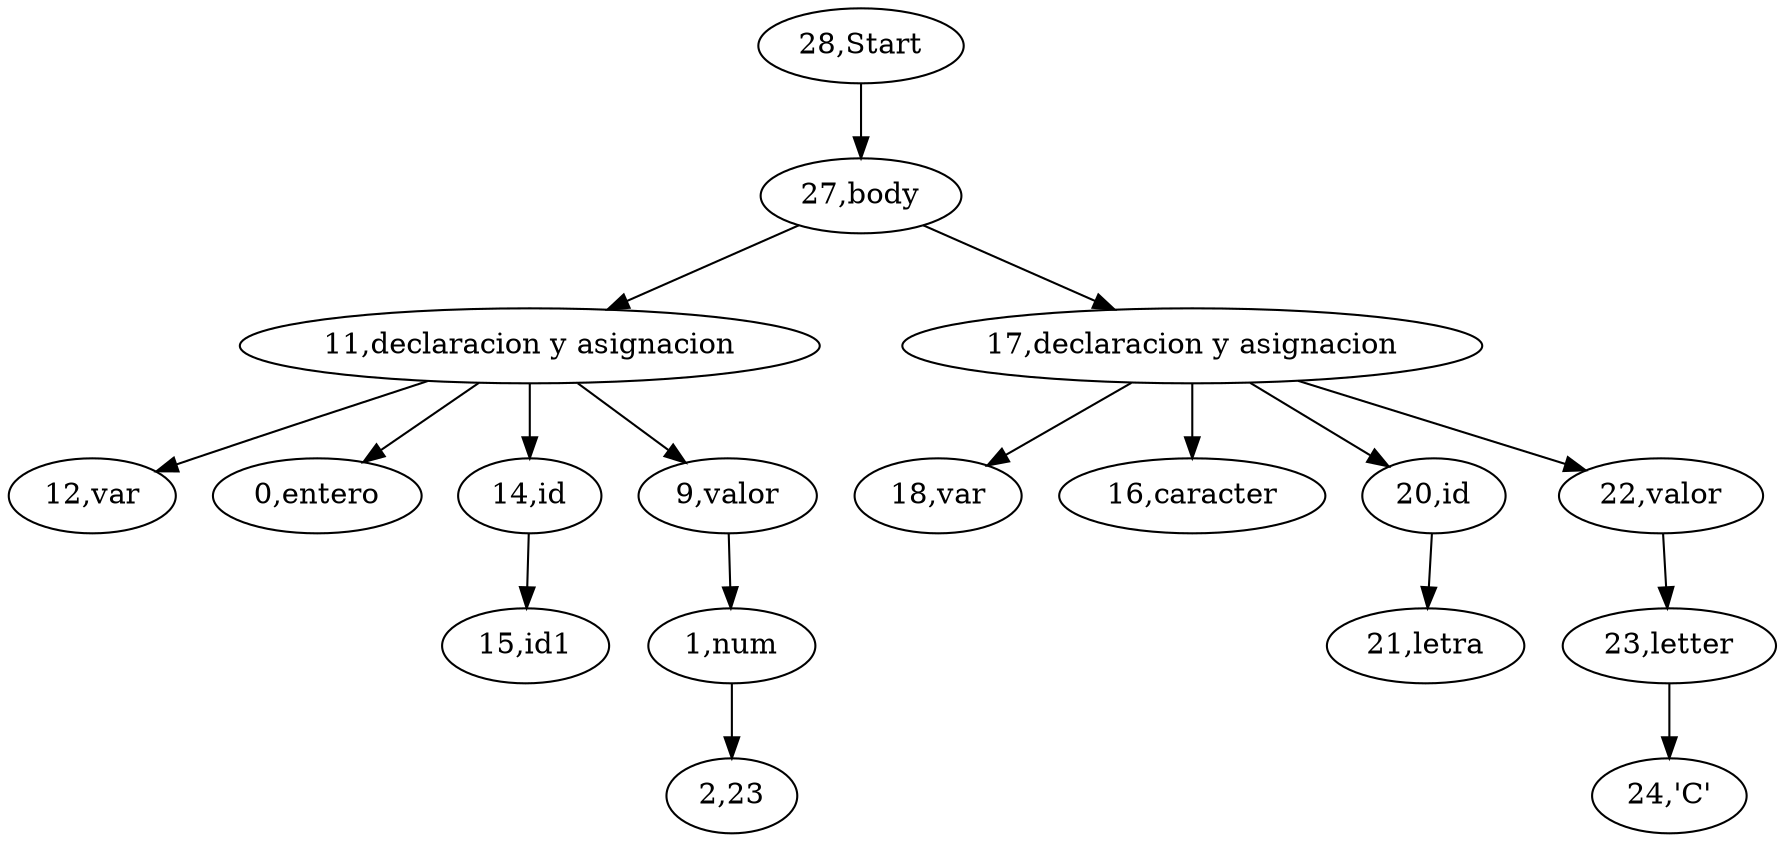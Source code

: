 digraph {
"28,Start" -> "27,body";
"27,body" -> "11,declaracion y asignacion";
"11,declaracion y asignacion" -> "12,var";
"11,declaracion y asignacion" -> "0,entero";
"11,declaracion y asignacion" -> "14,id";
"14,id" -> "15,id1";
"11,declaracion y asignacion" -> "9,valor";
"9,valor" -> "1,num";
"1,num" -> "2,23";
"27,body" -> "17,declaracion y asignacion";
"17,declaracion y asignacion" -> "18,var";
"17,declaracion y asignacion" -> "16,caracter";
"17,declaracion y asignacion" -> "20,id";
"20,id" -> "21,letra";
"17,declaracion y asignacion" -> "22,valor";
"22,valor" -> "23,letter";
"23,letter" -> "24,'C'";

}